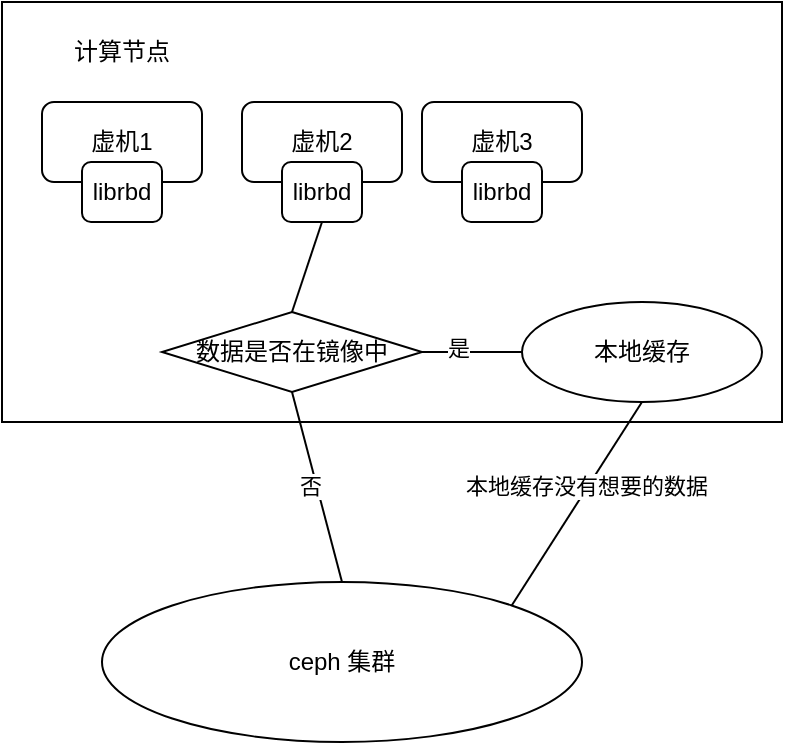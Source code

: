<mxfile version="22.0.8" type="github">
  <diagram name="Page-1" id="n7ckVvPYm4UrAMJdcL9q">
    <mxGraphModel dx="1434" dy="746" grid="1" gridSize="10" guides="1" tooltips="1" connect="1" arrows="1" fold="1" page="1" pageScale="1" pageWidth="850" pageHeight="1100" math="0" shadow="0">
      <root>
        <mxCell id="0" />
        <mxCell id="1" parent="0" />
        <mxCell id="UszdEwsK2C76TxjyF7GE-1" value="" style="rounded=0;whiteSpace=wrap;html=1;" vertex="1" parent="1">
          <mxGeometry x="90" y="120" width="390" height="210" as="geometry" />
        </mxCell>
        <mxCell id="UszdEwsK2C76TxjyF7GE-2" value="ceph 集群" style="ellipse;whiteSpace=wrap;html=1;" vertex="1" parent="1">
          <mxGeometry x="140" y="410" width="240" height="80" as="geometry" />
        </mxCell>
        <mxCell id="UszdEwsK2C76TxjyF7GE-3" value="计算节点" style="text;html=1;strokeColor=none;fillColor=none;align=center;verticalAlign=middle;whiteSpace=wrap;rounded=0;" vertex="1" parent="1">
          <mxGeometry x="120" y="130" width="60" height="30" as="geometry" />
        </mxCell>
        <mxCell id="UszdEwsK2C76TxjyF7GE-4" value="虚机1" style="rounded=1;whiteSpace=wrap;html=1;" vertex="1" parent="1">
          <mxGeometry x="110" y="170" width="80" height="40" as="geometry" />
        </mxCell>
        <mxCell id="UszdEwsK2C76TxjyF7GE-5" value="虚机2" style="rounded=1;whiteSpace=wrap;html=1;" vertex="1" parent="1">
          <mxGeometry x="210" y="170" width="80" height="40" as="geometry" />
        </mxCell>
        <mxCell id="UszdEwsK2C76TxjyF7GE-6" value="虚机3" style="rounded=1;whiteSpace=wrap;html=1;" vertex="1" parent="1">
          <mxGeometry x="300" y="170" width="80" height="40" as="geometry" />
        </mxCell>
        <mxCell id="UszdEwsK2C76TxjyF7GE-11" value="librbd" style="rounded=1;whiteSpace=wrap;html=1;" vertex="1" parent="1">
          <mxGeometry x="230" y="200" width="40" height="30" as="geometry" />
        </mxCell>
        <mxCell id="UszdEwsK2C76TxjyF7GE-12" value="librbd" style="rounded=1;whiteSpace=wrap;html=1;" vertex="1" parent="1">
          <mxGeometry x="320" y="200" width="40" height="30" as="geometry" />
        </mxCell>
        <mxCell id="UszdEwsK2C76TxjyF7GE-10" value="librbd" style="rounded=1;whiteSpace=wrap;html=1;" vertex="1" parent="1">
          <mxGeometry x="130" y="200" width="40" height="30" as="geometry" />
        </mxCell>
        <mxCell id="UszdEwsK2C76TxjyF7GE-14" value="本地缓存" style="ellipse;whiteSpace=wrap;html=1;" vertex="1" parent="1">
          <mxGeometry x="350" y="270" width="120" height="50" as="geometry" />
        </mxCell>
        <mxCell id="UszdEwsK2C76TxjyF7GE-15" value="数据是否在镜像中" style="rhombus;whiteSpace=wrap;html=1;" vertex="1" parent="1">
          <mxGeometry x="170" y="275" width="130" height="40" as="geometry" />
        </mxCell>
        <mxCell id="UszdEwsK2C76TxjyF7GE-16" value="" style="endArrow=none;html=1;rounded=0;entryX=0.5;entryY=1;entryDx=0;entryDy=0;exitX=0.5;exitY=0;exitDx=0;exitDy=0;" edge="1" parent="1" source="UszdEwsK2C76TxjyF7GE-15" target="UszdEwsK2C76TxjyF7GE-11">
          <mxGeometry width="50" height="50" relative="1" as="geometry">
            <mxPoint x="400" y="410" as="sourcePoint" />
            <mxPoint x="450" y="360" as="targetPoint" />
          </mxGeometry>
        </mxCell>
        <mxCell id="UszdEwsK2C76TxjyF7GE-17" value="" style="endArrow=none;html=1;rounded=0;entryX=0.5;entryY=1;entryDx=0;entryDy=0;exitX=0.5;exitY=0;exitDx=0;exitDy=0;" edge="1" parent="1" source="UszdEwsK2C76TxjyF7GE-2" target="UszdEwsK2C76TxjyF7GE-15">
          <mxGeometry width="50" height="50" relative="1" as="geometry">
            <mxPoint x="400" y="410" as="sourcePoint" />
            <mxPoint x="450" y="360" as="targetPoint" />
          </mxGeometry>
        </mxCell>
        <mxCell id="UszdEwsK2C76TxjyF7GE-21" value="否" style="edgeLabel;html=1;align=center;verticalAlign=middle;resizable=0;points=[];" vertex="1" connectable="0" parent="UszdEwsK2C76TxjyF7GE-17">
          <mxGeometry x="0.026" y="3" relative="1" as="geometry">
            <mxPoint as="offset" />
          </mxGeometry>
        </mxCell>
        <mxCell id="UszdEwsK2C76TxjyF7GE-18" value="" style="endArrow=none;html=1;rounded=0;exitX=1;exitY=0.5;exitDx=0;exitDy=0;entryX=0;entryY=0.5;entryDx=0;entryDy=0;" edge="1" parent="1" source="UszdEwsK2C76TxjyF7GE-15" target="UszdEwsK2C76TxjyF7GE-14">
          <mxGeometry width="50" height="50" relative="1" as="geometry">
            <mxPoint x="400" y="410" as="sourcePoint" />
            <mxPoint x="450" y="360" as="targetPoint" />
          </mxGeometry>
        </mxCell>
        <mxCell id="UszdEwsK2C76TxjyF7GE-20" value="是" style="edgeLabel;html=1;align=center;verticalAlign=middle;resizable=0;points=[];" vertex="1" connectable="0" parent="UszdEwsK2C76TxjyF7GE-18">
          <mxGeometry x="-0.272" y="2" relative="1" as="geometry">
            <mxPoint as="offset" />
          </mxGeometry>
        </mxCell>
        <mxCell id="UszdEwsK2C76TxjyF7GE-19" value="" style="endArrow=none;html=1;rounded=0;entryX=0.5;entryY=1;entryDx=0;entryDy=0;exitX=1;exitY=0;exitDx=0;exitDy=0;" edge="1" parent="1" source="UszdEwsK2C76TxjyF7GE-2" target="UszdEwsK2C76TxjyF7GE-14">
          <mxGeometry width="50" height="50" relative="1" as="geometry">
            <mxPoint x="400" y="410" as="sourcePoint" />
            <mxPoint x="450" y="360" as="targetPoint" />
          </mxGeometry>
        </mxCell>
        <mxCell id="UszdEwsK2C76TxjyF7GE-22" value="本地缓存没有想要的数据" style="edgeLabel;html=1;align=center;verticalAlign=middle;resizable=0;points=[];" vertex="1" connectable="0" parent="UszdEwsK2C76TxjyF7GE-19">
          <mxGeometry x="0.164" y="1" relative="1" as="geometry">
            <mxPoint as="offset" />
          </mxGeometry>
        </mxCell>
      </root>
    </mxGraphModel>
  </diagram>
</mxfile>
